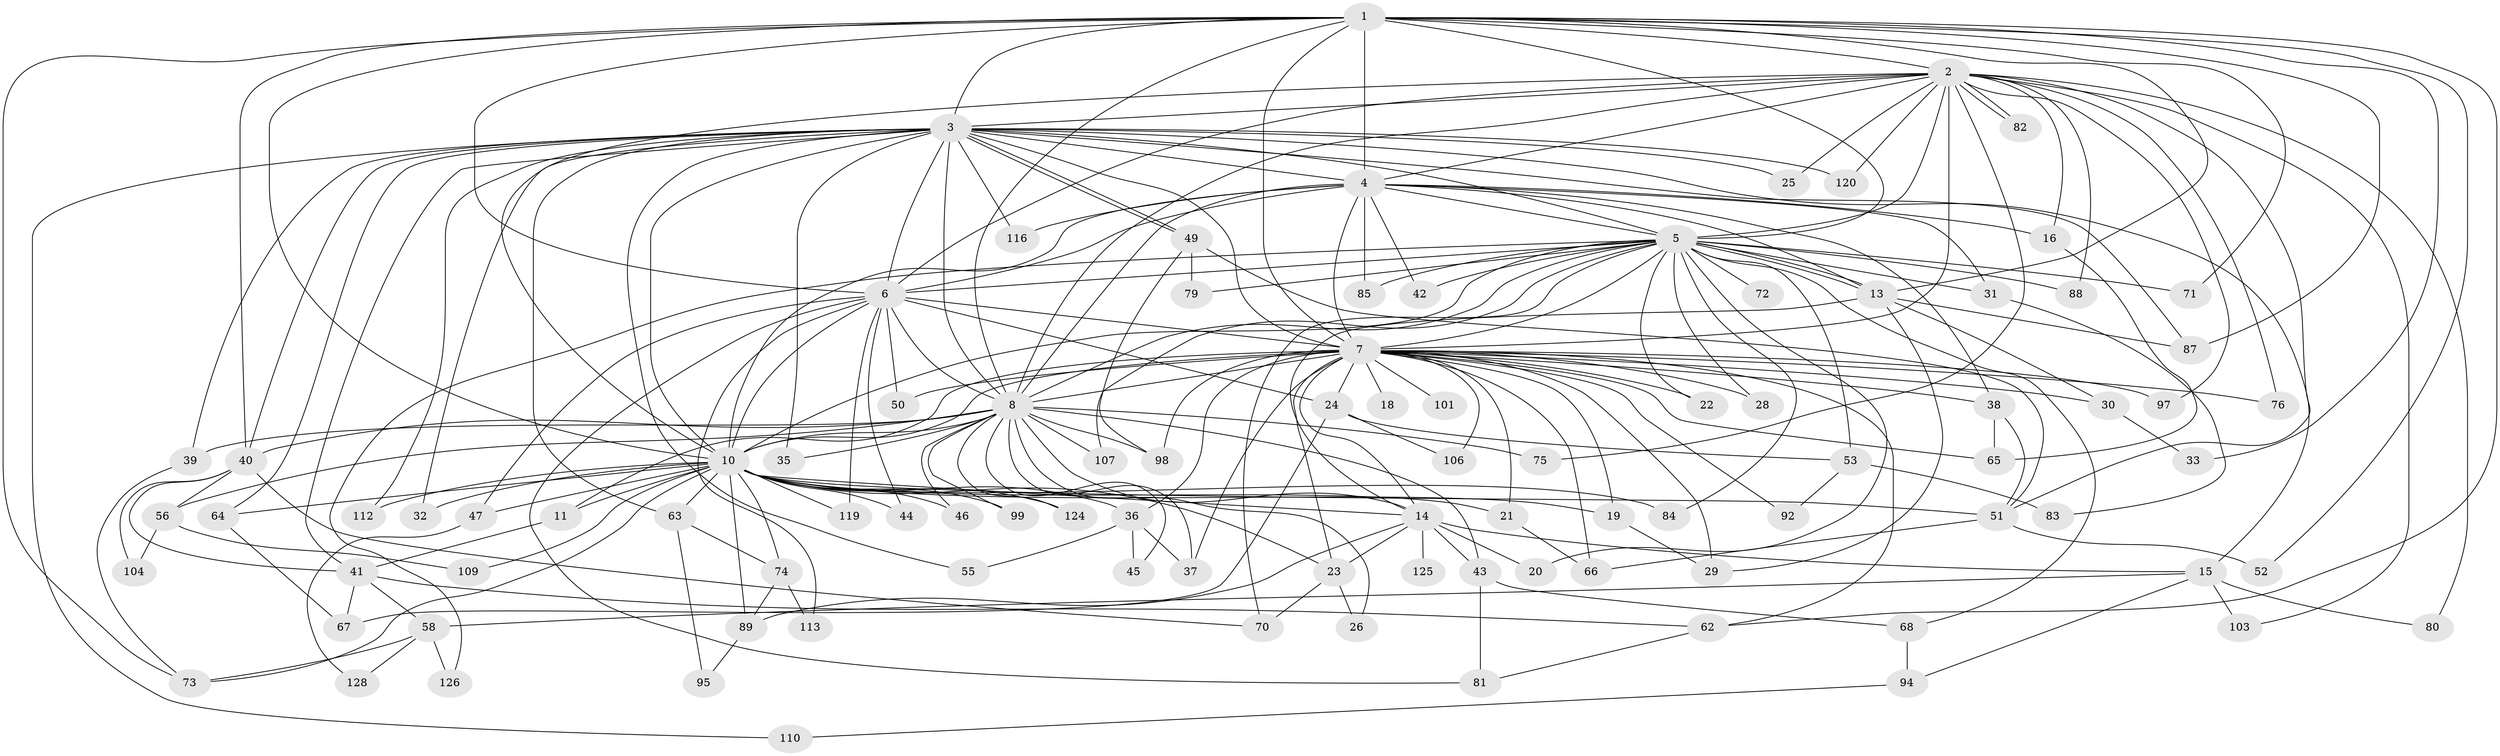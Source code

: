 // original degree distribution, {16: 0.0234375, 22: 0.015625, 26: 0.0078125, 24: 0.0078125, 15: 0.0078125, 31: 0.0078125, 32: 0.0078125, 3: 0.21875, 8: 0.0234375, 7: 0.0078125, 2: 0.5078125, 5: 0.0703125, 6: 0.015625, 4: 0.078125}
// Generated by graph-tools (version 1.1) at 2025/11/02/27/25 16:11:00]
// undirected, 96 vertices, 228 edges
graph export_dot {
graph [start="1"]
  node [color=gray90,style=filled];
  1 [super="+27"];
  2 [super="+108"];
  3 [super="+77"];
  4 [super="+69"];
  5 [super="+17"];
  6 [super="+12"];
  7 [super="+9"];
  8 [super="+54"];
  10 [super="+57"];
  11;
  13;
  14 [super="+61"];
  15 [super="+91"];
  16;
  18;
  19;
  20;
  21;
  22;
  23 [super="+34"];
  24;
  25;
  26;
  28;
  29 [super="+127"];
  30;
  31;
  32;
  33;
  35;
  36 [super="+105"];
  37;
  38 [super="+115"];
  39 [super="+93"];
  40 [super="+48"];
  41 [super="+78"];
  42;
  43 [super="+123"];
  44;
  45;
  46;
  47;
  49;
  50 [super="+59"];
  51 [super="+60"];
  52 [super="+122"];
  53 [super="+90"];
  55;
  56;
  58;
  62;
  63 [super="+96"];
  64 [super="+121"];
  65 [super="+118"];
  66 [super="+114"];
  67;
  68;
  70 [super="+111"];
  71;
  72;
  73 [super="+86"];
  74 [super="+102"];
  75;
  76;
  79;
  80;
  81;
  82;
  83;
  84;
  85;
  87 [super="+117"];
  88;
  89;
  92;
  94;
  95;
  97;
  98 [super="+100"];
  99;
  101;
  103;
  104;
  106;
  107;
  109;
  110;
  112;
  113;
  116;
  119;
  120;
  124;
  125;
  126;
  128;
  1 -- 2;
  1 -- 3;
  1 -- 4;
  1 -- 5;
  1 -- 6;
  1 -- 7 [weight=2];
  1 -- 8;
  1 -- 10;
  1 -- 33;
  1 -- 52;
  1 -- 62;
  1 -- 71;
  1 -- 73;
  1 -- 87;
  1 -- 40;
  1 -- 13;
  2 -- 3;
  2 -- 4;
  2 -- 5 [weight=2];
  2 -- 6;
  2 -- 7 [weight=3];
  2 -- 8;
  2 -- 10;
  2 -- 16;
  2 -- 25;
  2 -- 51;
  2 -- 75;
  2 -- 76;
  2 -- 80;
  2 -- 82;
  2 -- 82;
  2 -- 88;
  2 -- 97;
  2 -- 103;
  2 -- 120;
  3 -- 4;
  3 -- 5;
  3 -- 6;
  3 -- 7 [weight=2];
  3 -- 8;
  3 -- 10 [weight=2];
  3 -- 15 [weight=2];
  3 -- 25;
  3 -- 32;
  3 -- 35;
  3 -- 39;
  3 -- 49;
  3 -- 49;
  3 -- 55;
  3 -- 63;
  3 -- 64;
  3 -- 110;
  3 -- 112;
  3 -- 120;
  3 -- 41;
  3 -- 116;
  3 -- 87;
  3 -- 40;
  4 -- 5;
  4 -- 6;
  4 -- 7 [weight=2];
  4 -- 8;
  4 -- 10;
  4 -- 16;
  4 -- 31;
  4 -- 38;
  4 -- 42;
  4 -- 85;
  4 -- 116;
  4 -- 13;
  5 -- 6;
  5 -- 7 [weight=2];
  5 -- 8;
  5 -- 10;
  5 -- 13;
  5 -- 13;
  5 -- 20;
  5 -- 22;
  5 -- 31;
  5 -- 42;
  5 -- 53 [weight=2];
  5 -- 68;
  5 -- 70;
  5 -- 72 [weight=2];
  5 -- 79;
  5 -- 84;
  5 -- 88;
  5 -- 107;
  5 -- 71;
  5 -- 85;
  5 -- 28;
  5 -- 126;
  6 -- 7 [weight=2];
  6 -- 8;
  6 -- 10 [weight=2];
  6 -- 24;
  6 -- 44;
  6 -- 50;
  6 -- 81;
  6 -- 113;
  6 -- 119;
  6 -- 47;
  7 -- 8 [weight=2];
  7 -- 10 [weight=2];
  7 -- 11;
  7 -- 28;
  7 -- 29;
  7 -- 37;
  7 -- 50 [weight=2];
  7 -- 65;
  7 -- 66;
  7 -- 76;
  7 -- 14;
  7 -- 18;
  7 -- 19;
  7 -- 21;
  7 -- 22;
  7 -- 24;
  7 -- 92;
  7 -- 30;
  7 -- 97;
  7 -- 36;
  7 -- 38;
  7 -- 101;
  7 -- 106;
  7 -- 62;
  7 -- 23;
  7 -- 98;
  8 -- 10;
  8 -- 26;
  8 -- 35;
  8 -- 37;
  8 -- 39;
  8 -- 40;
  8 -- 43;
  8 -- 45;
  8 -- 46;
  8 -- 56;
  8 -- 75;
  8 -- 98;
  8 -- 107;
  8 -- 99;
  8 -- 124;
  8 -- 14;
  10 -- 11;
  10 -- 19;
  10 -- 21;
  10 -- 23;
  10 -- 32;
  10 -- 36;
  10 -- 44;
  10 -- 46;
  10 -- 47;
  10 -- 63;
  10 -- 64;
  10 -- 74;
  10 -- 84;
  10 -- 89;
  10 -- 99;
  10 -- 109;
  10 -- 112;
  10 -- 119;
  10 -- 124;
  10 -- 73;
  10 -- 51;
  10 -- 14;
  11 -- 41;
  13 -- 14;
  13 -- 30;
  13 -- 87;
  13 -- 29;
  14 -- 15;
  14 -- 20;
  14 -- 23;
  14 -- 43;
  14 -- 89;
  14 -- 125;
  15 -- 58;
  15 -- 80;
  15 -- 94;
  15 -- 103;
  16 -- 65;
  19 -- 29;
  21 -- 66;
  23 -- 26;
  23 -- 70;
  24 -- 53;
  24 -- 67;
  24 -- 106;
  30 -- 33;
  31 -- 83;
  36 -- 45;
  36 -- 55;
  36 -- 37;
  38 -- 51;
  38 -- 65;
  39 -- 73;
  40 -- 41;
  40 -- 70;
  40 -- 56;
  40 -- 104;
  41 -- 58;
  41 -- 67;
  41 -- 62;
  43 -- 68;
  43 -- 81;
  47 -- 128;
  49 -- 51;
  49 -- 79;
  49 -- 98;
  51 -- 52 [weight=2];
  51 -- 66;
  53 -- 83;
  53 -- 92;
  56 -- 104;
  56 -- 109;
  58 -- 73;
  58 -- 126;
  58 -- 128;
  62 -- 81;
  63 -- 74;
  63 -- 95;
  64 -- 67;
  68 -- 94;
  74 -- 113;
  74 -- 89;
  89 -- 95;
  94 -- 110;
}
